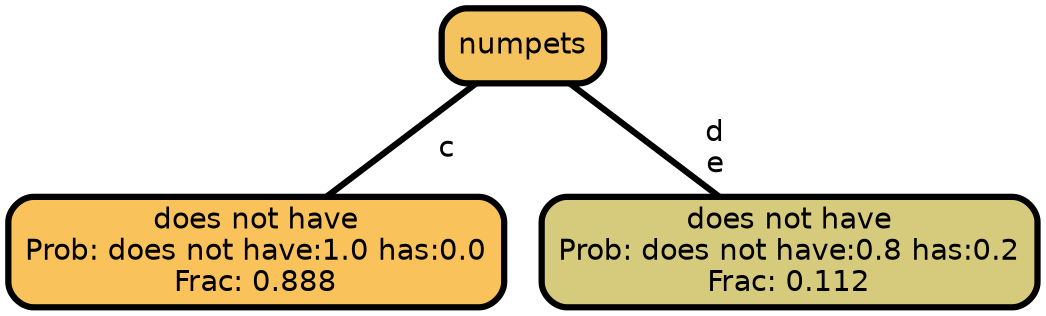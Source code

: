 graph Tree {
node [shape=box, style="filled, rounded",color="black",penwidth="3",fontcolor="black",                 fontname=helvetica] ;
graph [ranksep="0 equally", splines=straight,                 bgcolor=transparent, dpi=200] ;
edge [fontname=helvetica, color=black] ;
0 [label="does not have
Prob: does not have:1.0 has:0.0
Frac: 0.888", fillcolor="#f9c25a"] ;
1 [label="numpets", fillcolor="#f5c35e"] ;
2 [label="does not have
Prob: does not have:0.8 has:0.2
Frac: 0.112", fillcolor="#d6ca7d"] ;
1 -- 0 [label=" c",penwidth=3] ;
1 -- 2 [label=" d\n e",penwidth=3] ;
{rank = same;}}